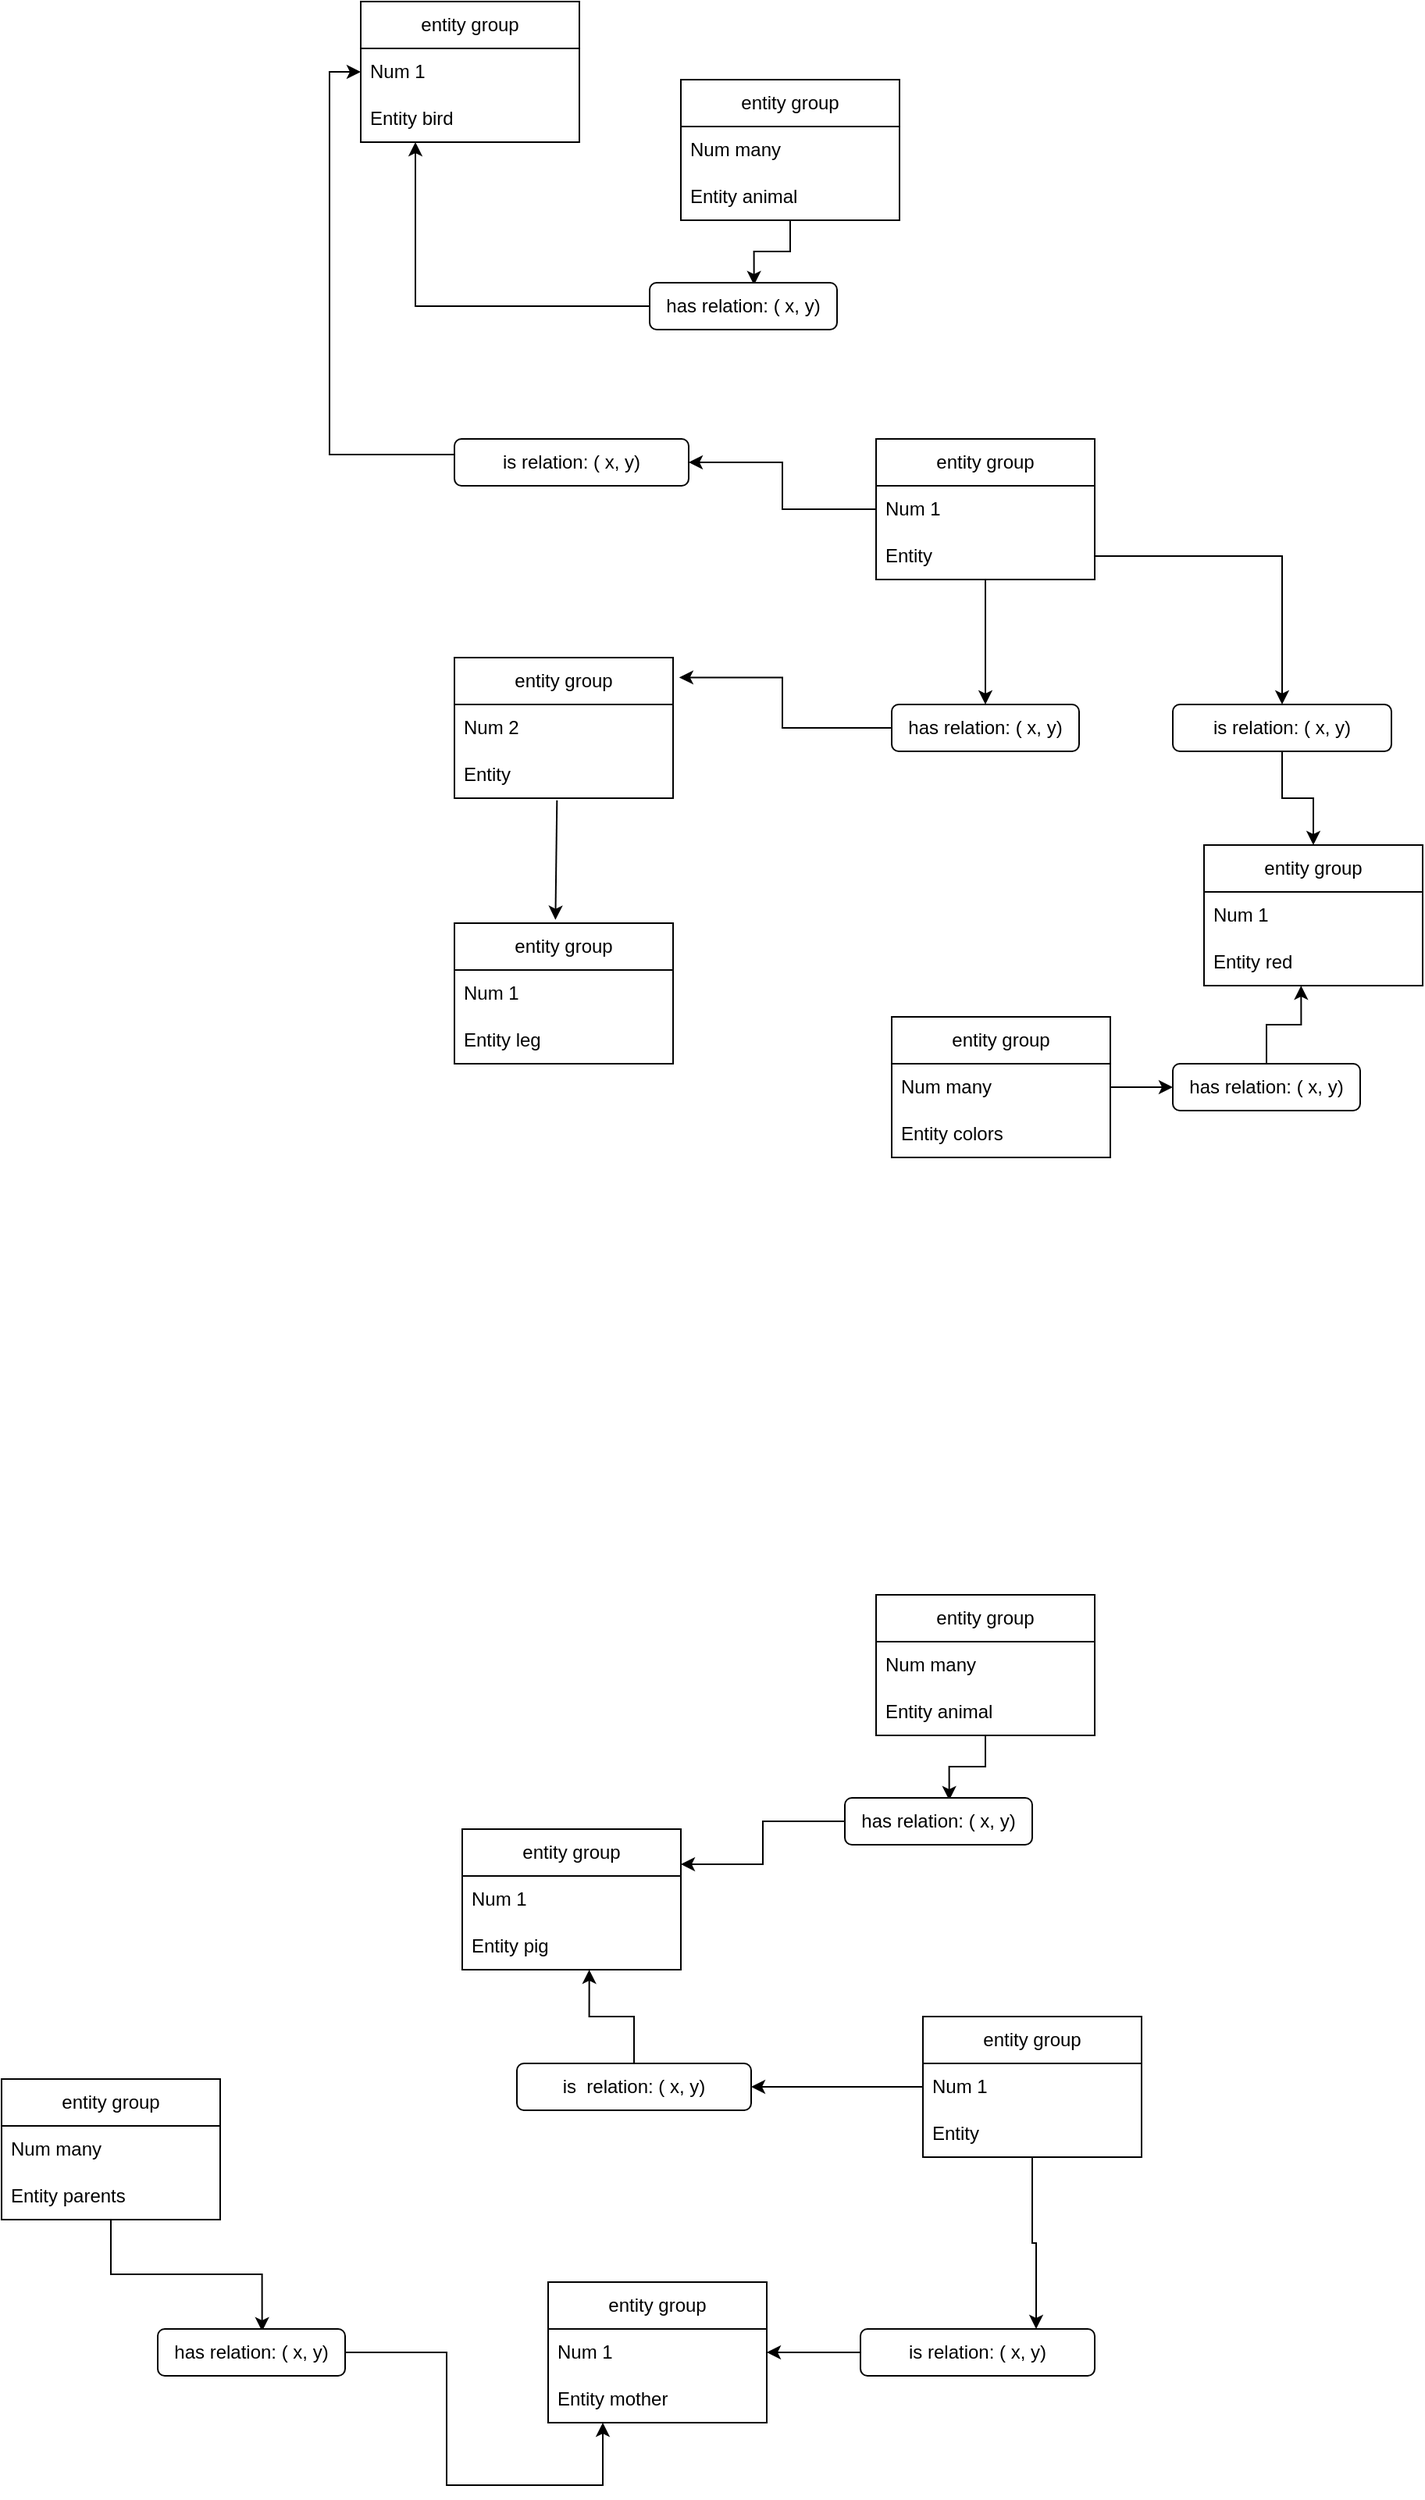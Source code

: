 <mxfile version="21.3.2" type="github">
  <diagram name="Page-1" id="7awIyLr8ezroUhJiLSer">
    <mxGraphModel dx="2216" dy="1849" grid="1" gridSize="10" guides="1" tooltips="1" connect="1" arrows="1" fold="1" page="1" pageScale="1" pageWidth="850" pageHeight="1100" math="0" shadow="0">
      <root>
        <mxCell id="0" />
        <mxCell id="1" parent="0" />
        <mxCell id="OcjrWYfleJWqJ5dzFmSE-3" value="entity group" style="swimlane;fontStyle=0;childLayout=stackLayout;horizontal=1;startSize=30;horizontalStack=0;resizeParent=1;resizeParentMax=0;resizeLast=0;collapsible=1;marginBottom=0;whiteSpace=wrap;html=1;" vertex="1" parent="1">
          <mxGeometry x="100" y="250" width="140" height="90" as="geometry" />
        </mxCell>
        <mxCell id="OcjrWYfleJWqJ5dzFmSE-4" value="Num 2" style="text;strokeColor=none;fillColor=none;align=left;verticalAlign=middle;spacingLeft=4;spacingRight=4;overflow=hidden;points=[[0,0.5],[1,0.5]];portConstraint=eastwest;rotatable=0;whiteSpace=wrap;html=1;" vertex="1" parent="OcjrWYfleJWqJ5dzFmSE-3">
          <mxGeometry y="30" width="140" height="30" as="geometry" />
        </mxCell>
        <mxCell id="OcjrWYfleJWqJ5dzFmSE-5" value="Entity" style="text;strokeColor=none;fillColor=none;align=left;verticalAlign=middle;spacingLeft=4;spacingRight=4;overflow=hidden;points=[[0,0.5],[1,0.5]];portConstraint=eastwest;rotatable=0;whiteSpace=wrap;html=1;" vertex="1" parent="OcjrWYfleJWqJ5dzFmSE-3">
          <mxGeometry y="60" width="140" height="30" as="geometry" />
        </mxCell>
        <mxCell id="OcjrWYfleJWqJ5dzFmSE-7" value="entity group" style="swimlane;fontStyle=0;childLayout=stackLayout;horizontal=1;startSize=30;horizontalStack=0;resizeParent=1;resizeParentMax=0;resizeLast=0;collapsible=1;marginBottom=0;whiteSpace=wrap;html=1;" vertex="1" parent="1">
          <mxGeometry x="100" y="420" width="140" height="90" as="geometry" />
        </mxCell>
        <mxCell id="OcjrWYfleJWqJ5dzFmSE-8" value="Num 1" style="text;strokeColor=none;fillColor=none;align=left;verticalAlign=middle;spacingLeft=4;spacingRight=4;overflow=hidden;points=[[0,0.5],[1,0.5]];portConstraint=eastwest;rotatable=0;whiteSpace=wrap;html=1;" vertex="1" parent="OcjrWYfleJWqJ5dzFmSE-7">
          <mxGeometry y="30" width="140" height="30" as="geometry" />
        </mxCell>
        <mxCell id="OcjrWYfleJWqJ5dzFmSE-9" value="Entity leg" style="text;strokeColor=none;fillColor=none;align=left;verticalAlign=middle;spacingLeft=4;spacingRight=4;overflow=hidden;points=[[0,0.5],[1,0.5]];portConstraint=eastwest;rotatable=0;whiteSpace=wrap;html=1;" vertex="1" parent="OcjrWYfleJWqJ5dzFmSE-7">
          <mxGeometry y="60" width="140" height="30" as="geometry" />
        </mxCell>
        <mxCell id="OcjrWYfleJWqJ5dzFmSE-11" value="" style="endArrow=classic;html=1;rounded=0;exitX=0.469;exitY=1.045;exitDx=0;exitDy=0;exitPerimeter=0;entryX=0.462;entryY=-0.024;entryDx=0;entryDy=0;entryPerimeter=0;" edge="1" parent="1" source="OcjrWYfleJWqJ5dzFmSE-5" target="OcjrWYfleJWqJ5dzFmSE-7">
          <mxGeometry width="50" height="50" relative="1" as="geometry">
            <mxPoint x="230" y="380" as="sourcePoint" />
            <mxPoint x="280" y="330" as="targetPoint" />
          </mxGeometry>
        </mxCell>
        <mxCell id="OcjrWYfleJWqJ5dzFmSE-17" style="edgeStyle=orthogonalEdgeStyle;rounded=0;orthogonalLoop=1;jettySize=auto;html=1;entryX=0.5;entryY=0;entryDx=0;entryDy=0;" edge="1" parent="1" source="OcjrWYfleJWqJ5dzFmSE-12" target="OcjrWYfleJWqJ5dzFmSE-15">
          <mxGeometry relative="1" as="geometry" />
        </mxCell>
        <mxCell id="OcjrWYfleJWqJ5dzFmSE-57" style="edgeStyle=orthogonalEdgeStyle;rounded=0;orthogonalLoop=1;jettySize=auto;html=1;entryX=1;entryY=0.5;entryDx=0;entryDy=0;" edge="1" parent="1" source="OcjrWYfleJWqJ5dzFmSE-12" target="OcjrWYfleJWqJ5dzFmSE-46">
          <mxGeometry relative="1" as="geometry" />
        </mxCell>
        <mxCell id="OcjrWYfleJWqJ5dzFmSE-12" value="entity group" style="swimlane;fontStyle=0;childLayout=stackLayout;horizontal=1;startSize=30;horizontalStack=0;resizeParent=1;resizeParentMax=0;resizeLast=0;collapsible=1;marginBottom=0;whiteSpace=wrap;html=1;" vertex="1" parent="1">
          <mxGeometry x="370" y="110" width="140" height="90" as="geometry" />
        </mxCell>
        <mxCell id="OcjrWYfleJWqJ5dzFmSE-13" value="Num 1" style="text;strokeColor=none;fillColor=none;align=left;verticalAlign=middle;spacingLeft=4;spacingRight=4;overflow=hidden;points=[[0,0.5],[1,0.5]];portConstraint=eastwest;rotatable=0;whiteSpace=wrap;html=1;" vertex="1" parent="OcjrWYfleJWqJ5dzFmSE-12">
          <mxGeometry y="30" width="140" height="30" as="geometry" />
        </mxCell>
        <mxCell id="OcjrWYfleJWqJ5dzFmSE-14" value="Entity" style="text;strokeColor=none;fillColor=none;align=left;verticalAlign=middle;spacingLeft=4;spacingRight=4;overflow=hidden;points=[[0,0.5],[1,0.5]];portConstraint=eastwest;rotatable=0;whiteSpace=wrap;html=1;" vertex="1" parent="OcjrWYfleJWqJ5dzFmSE-12">
          <mxGeometry y="60" width="140" height="30" as="geometry" />
        </mxCell>
        <mxCell id="OcjrWYfleJWqJ5dzFmSE-16" style="edgeStyle=orthogonalEdgeStyle;rounded=0;orthogonalLoop=1;jettySize=auto;html=1;entryX=1.028;entryY=0.141;entryDx=0;entryDy=0;entryPerimeter=0;" edge="1" parent="1" source="OcjrWYfleJWqJ5dzFmSE-15" target="OcjrWYfleJWqJ5dzFmSE-3">
          <mxGeometry relative="1" as="geometry" />
        </mxCell>
        <mxCell id="OcjrWYfleJWqJ5dzFmSE-15" value="has relation: ( x, y)" style="rounded=1;whiteSpace=wrap;html=1;" vertex="1" parent="1">
          <mxGeometry x="380" y="280" width="120" height="30" as="geometry" />
        </mxCell>
        <mxCell id="OcjrWYfleJWqJ5dzFmSE-27" style="edgeStyle=orthogonalEdgeStyle;rounded=0;orthogonalLoop=1;jettySize=auto;html=1;entryX=0.5;entryY=0;entryDx=0;entryDy=0;" edge="1" parent="1" source="OcjrWYfleJWqJ5dzFmSE-19" target="OcjrWYfleJWqJ5dzFmSE-20">
          <mxGeometry relative="1" as="geometry" />
        </mxCell>
        <mxCell id="OcjrWYfleJWqJ5dzFmSE-19" value="is relation: ( x, y)" style="rounded=1;whiteSpace=wrap;html=1;" vertex="1" parent="1">
          <mxGeometry x="560" y="280" width="140" height="30" as="geometry" />
        </mxCell>
        <mxCell id="OcjrWYfleJWqJ5dzFmSE-20" value="entity group" style="swimlane;fontStyle=0;childLayout=stackLayout;horizontal=1;startSize=30;horizontalStack=0;resizeParent=1;resizeParentMax=0;resizeLast=0;collapsible=1;marginBottom=0;whiteSpace=wrap;html=1;" vertex="1" parent="1">
          <mxGeometry x="580" y="370" width="140" height="90" as="geometry" />
        </mxCell>
        <mxCell id="OcjrWYfleJWqJ5dzFmSE-21" value="Num 1" style="text;strokeColor=none;fillColor=none;align=left;verticalAlign=middle;spacingLeft=4;spacingRight=4;overflow=hidden;points=[[0,0.5],[1,0.5]];portConstraint=eastwest;rotatable=0;whiteSpace=wrap;html=1;" vertex="1" parent="OcjrWYfleJWqJ5dzFmSE-20">
          <mxGeometry y="30" width="140" height="30" as="geometry" />
        </mxCell>
        <mxCell id="OcjrWYfleJWqJ5dzFmSE-22" value="Entity red" style="text;strokeColor=none;fillColor=none;align=left;verticalAlign=middle;spacingLeft=4;spacingRight=4;overflow=hidden;points=[[0,0.5],[1,0.5]];portConstraint=eastwest;rotatable=0;whiteSpace=wrap;html=1;" vertex="1" parent="OcjrWYfleJWqJ5dzFmSE-20">
          <mxGeometry y="60" width="140" height="30" as="geometry" />
        </mxCell>
        <mxCell id="OcjrWYfleJWqJ5dzFmSE-23" value="entity group" style="swimlane;fontStyle=0;childLayout=stackLayout;horizontal=1;startSize=30;horizontalStack=0;resizeParent=1;resizeParentMax=0;resizeLast=0;collapsible=1;marginBottom=0;whiteSpace=wrap;html=1;" vertex="1" parent="1">
          <mxGeometry x="380" y="480" width="140" height="90" as="geometry" />
        </mxCell>
        <mxCell id="OcjrWYfleJWqJ5dzFmSE-24" value="Num many" style="text;strokeColor=none;fillColor=none;align=left;verticalAlign=middle;spacingLeft=4;spacingRight=4;overflow=hidden;points=[[0,0.5],[1,0.5]];portConstraint=eastwest;rotatable=0;whiteSpace=wrap;html=1;" vertex="1" parent="OcjrWYfleJWqJ5dzFmSE-23">
          <mxGeometry y="30" width="140" height="30" as="geometry" />
        </mxCell>
        <mxCell id="OcjrWYfleJWqJ5dzFmSE-25" value="Entity colors" style="text;strokeColor=none;fillColor=none;align=left;verticalAlign=middle;spacingLeft=4;spacingRight=4;overflow=hidden;points=[[0,0.5],[1,0.5]];portConstraint=eastwest;rotatable=0;whiteSpace=wrap;html=1;" vertex="1" parent="OcjrWYfleJWqJ5dzFmSE-23">
          <mxGeometry y="60" width="140" height="30" as="geometry" />
        </mxCell>
        <mxCell id="OcjrWYfleJWqJ5dzFmSE-26" style="edgeStyle=orthogonalEdgeStyle;rounded=0;orthogonalLoop=1;jettySize=auto;html=1;" edge="1" parent="1" source="OcjrWYfleJWqJ5dzFmSE-14" target="OcjrWYfleJWqJ5dzFmSE-19">
          <mxGeometry relative="1" as="geometry" />
        </mxCell>
        <mxCell id="OcjrWYfleJWqJ5dzFmSE-29" style="edgeStyle=orthogonalEdgeStyle;rounded=0;orthogonalLoop=1;jettySize=auto;html=1;entryX=0.444;entryY=1.001;entryDx=0;entryDy=0;entryPerimeter=0;" edge="1" parent="1" source="OcjrWYfleJWqJ5dzFmSE-28" target="OcjrWYfleJWqJ5dzFmSE-22">
          <mxGeometry relative="1" as="geometry" />
        </mxCell>
        <mxCell id="OcjrWYfleJWqJ5dzFmSE-28" value="has relation: ( x, y)" style="rounded=1;whiteSpace=wrap;html=1;" vertex="1" parent="1">
          <mxGeometry x="560" y="510" width="120" height="30" as="geometry" />
        </mxCell>
        <mxCell id="OcjrWYfleJWqJ5dzFmSE-30" style="edgeStyle=orthogonalEdgeStyle;rounded=0;orthogonalLoop=1;jettySize=auto;html=1;entryX=0;entryY=0.5;entryDx=0;entryDy=0;" edge="1" parent="1" source="OcjrWYfleJWqJ5dzFmSE-24" target="OcjrWYfleJWqJ5dzFmSE-28">
          <mxGeometry relative="1" as="geometry" />
        </mxCell>
        <mxCell id="OcjrWYfleJWqJ5dzFmSE-31" value="entity group" style="swimlane;fontStyle=0;childLayout=stackLayout;horizontal=1;startSize=30;horizontalStack=0;resizeParent=1;resizeParentMax=0;resizeLast=0;collapsible=1;marginBottom=0;whiteSpace=wrap;html=1;" vertex="1" parent="1">
          <mxGeometry x="105" y="1000" width="140" height="90" as="geometry" />
        </mxCell>
        <mxCell id="OcjrWYfleJWqJ5dzFmSE-32" value="Num 1" style="text;strokeColor=none;fillColor=none;align=left;verticalAlign=middle;spacingLeft=4;spacingRight=4;overflow=hidden;points=[[0,0.5],[1,0.5]];portConstraint=eastwest;rotatable=0;whiteSpace=wrap;html=1;" vertex="1" parent="OcjrWYfleJWqJ5dzFmSE-31">
          <mxGeometry y="30" width="140" height="30" as="geometry" />
        </mxCell>
        <mxCell id="OcjrWYfleJWqJ5dzFmSE-33" value="Entity pig" style="text;strokeColor=none;fillColor=none;align=left;verticalAlign=middle;spacingLeft=4;spacingRight=4;overflow=hidden;points=[[0,0.5],[1,0.5]];portConstraint=eastwest;rotatable=0;whiteSpace=wrap;html=1;" vertex="1" parent="OcjrWYfleJWqJ5dzFmSE-31">
          <mxGeometry y="60" width="140" height="30" as="geometry" />
        </mxCell>
        <mxCell id="OcjrWYfleJWqJ5dzFmSE-73" style="edgeStyle=orthogonalEdgeStyle;rounded=0;orthogonalLoop=1;jettySize=auto;html=1;entryX=0.581;entryY=1.002;entryDx=0;entryDy=0;entryPerimeter=0;" edge="1" parent="1" source="OcjrWYfleJWqJ5dzFmSE-34" target="OcjrWYfleJWqJ5dzFmSE-33">
          <mxGeometry relative="1" as="geometry" />
        </mxCell>
        <mxCell id="OcjrWYfleJWqJ5dzFmSE-34" value="is&amp;nbsp; relation: ( x, y)" style="rounded=1;whiteSpace=wrap;html=1;" vertex="1" parent="1">
          <mxGeometry x="140" y="1150" width="150" height="30" as="geometry" />
        </mxCell>
        <mxCell id="OcjrWYfleJWqJ5dzFmSE-72" style="edgeStyle=orthogonalEdgeStyle;rounded=0;orthogonalLoop=1;jettySize=auto;html=1;entryX=1;entryY=0.5;entryDx=0;entryDy=0;" edge="1" parent="1" source="OcjrWYfleJWqJ5dzFmSE-35" target="OcjrWYfleJWqJ5dzFmSE-34">
          <mxGeometry relative="1" as="geometry" />
        </mxCell>
        <mxCell id="OcjrWYfleJWqJ5dzFmSE-74" style="edgeStyle=orthogonalEdgeStyle;rounded=0;orthogonalLoop=1;jettySize=auto;html=1;entryX=0.75;entryY=0;entryDx=0;entryDy=0;" edge="1" parent="1" source="OcjrWYfleJWqJ5dzFmSE-35" target="OcjrWYfleJWqJ5dzFmSE-70">
          <mxGeometry relative="1" as="geometry" />
        </mxCell>
        <mxCell id="OcjrWYfleJWqJ5dzFmSE-35" value="entity group" style="swimlane;fontStyle=0;childLayout=stackLayout;horizontal=1;startSize=30;horizontalStack=0;resizeParent=1;resizeParentMax=0;resizeLast=0;collapsible=1;marginBottom=0;whiteSpace=wrap;html=1;" vertex="1" parent="1">
          <mxGeometry x="400" y="1120" width="140" height="90" as="geometry" />
        </mxCell>
        <mxCell id="OcjrWYfleJWqJ5dzFmSE-36" value="Num 1" style="text;strokeColor=none;fillColor=none;align=left;verticalAlign=middle;spacingLeft=4;spacingRight=4;overflow=hidden;points=[[0,0.5],[1,0.5]];portConstraint=eastwest;rotatable=0;whiteSpace=wrap;html=1;" vertex="1" parent="OcjrWYfleJWqJ5dzFmSE-35">
          <mxGeometry y="30" width="140" height="30" as="geometry" />
        </mxCell>
        <mxCell id="OcjrWYfleJWqJ5dzFmSE-37" value="Entity&amp;nbsp;" style="text;strokeColor=none;fillColor=none;align=left;verticalAlign=middle;spacingLeft=4;spacingRight=4;overflow=hidden;points=[[0,0.5],[1,0.5]];portConstraint=eastwest;rotatable=0;whiteSpace=wrap;html=1;" vertex="1" parent="OcjrWYfleJWqJ5dzFmSE-35">
          <mxGeometry y="60" width="140" height="30" as="geometry" />
        </mxCell>
        <mxCell id="OcjrWYfleJWqJ5dzFmSE-42" style="edgeStyle=orthogonalEdgeStyle;rounded=0;orthogonalLoop=1;jettySize=auto;html=1;entryX=0.557;entryY=0.049;entryDx=0;entryDy=0;entryPerimeter=0;" edge="1" parent="1" source="OcjrWYfleJWqJ5dzFmSE-38" target="OcjrWYfleJWqJ5dzFmSE-41">
          <mxGeometry relative="1" as="geometry" />
        </mxCell>
        <mxCell id="OcjrWYfleJWqJ5dzFmSE-38" value="entity group" style="swimlane;fontStyle=0;childLayout=stackLayout;horizontal=1;startSize=30;horizontalStack=0;resizeParent=1;resizeParentMax=0;resizeLast=0;collapsible=1;marginBottom=0;whiteSpace=wrap;html=1;" vertex="1" parent="1">
          <mxGeometry x="370" y="850" width="140" height="90" as="geometry" />
        </mxCell>
        <mxCell id="OcjrWYfleJWqJ5dzFmSE-39" value="Num many" style="text;strokeColor=none;fillColor=none;align=left;verticalAlign=middle;spacingLeft=4;spacingRight=4;overflow=hidden;points=[[0,0.5],[1,0.5]];portConstraint=eastwest;rotatable=0;whiteSpace=wrap;html=1;" vertex="1" parent="OcjrWYfleJWqJ5dzFmSE-38">
          <mxGeometry y="30" width="140" height="30" as="geometry" />
        </mxCell>
        <mxCell id="OcjrWYfleJWqJ5dzFmSE-40" value="Entity animal" style="text;strokeColor=none;fillColor=none;align=left;verticalAlign=middle;spacingLeft=4;spacingRight=4;overflow=hidden;points=[[0,0.5],[1,0.5]];portConstraint=eastwest;rotatable=0;whiteSpace=wrap;html=1;" vertex="1" parent="OcjrWYfleJWqJ5dzFmSE-38">
          <mxGeometry y="60" width="140" height="30" as="geometry" />
        </mxCell>
        <mxCell id="OcjrWYfleJWqJ5dzFmSE-71" style="edgeStyle=orthogonalEdgeStyle;rounded=0;orthogonalLoop=1;jettySize=auto;html=1;entryX=1;entryY=0.25;entryDx=0;entryDy=0;" edge="1" parent="1" source="OcjrWYfleJWqJ5dzFmSE-41" target="OcjrWYfleJWqJ5dzFmSE-31">
          <mxGeometry relative="1" as="geometry" />
        </mxCell>
        <mxCell id="OcjrWYfleJWqJ5dzFmSE-41" value="has relation: ( x, y)" style="rounded=1;whiteSpace=wrap;html=1;" vertex="1" parent="1">
          <mxGeometry x="350" y="980" width="120" height="30" as="geometry" />
        </mxCell>
        <mxCell id="OcjrWYfleJWqJ5dzFmSE-56" style="edgeStyle=orthogonalEdgeStyle;rounded=0;orthogonalLoop=1;jettySize=auto;html=1;entryX=0;entryY=0.5;entryDx=0;entryDy=0;" edge="1" parent="1" source="OcjrWYfleJWqJ5dzFmSE-46" target="OcjrWYfleJWqJ5dzFmSE-48">
          <mxGeometry relative="1" as="geometry">
            <mxPoint x="-60" y="-120" as="targetPoint" />
            <Array as="points">
              <mxPoint x="20" y="120" />
              <mxPoint x="20" y="-125" />
            </Array>
          </mxGeometry>
        </mxCell>
        <mxCell id="OcjrWYfleJWqJ5dzFmSE-46" value="is relation: ( x, y)" style="rounded=1;whiteSpace=wrap;html=1;" vertex="1" parent="1">
          <mxGeometry x="100" y="110" width="150" height="30" as="geometry" />
        </mxCell>
        <mxCell id="OcjrWYfleJWqJ5dzFmSE-47" value="entity group" style="swimlane;fontStyle=0;childLayout=stackLayout;horizontal=1;startSize=30;horizontalStack=0;resizeParent=1;resizeParentMax=0;resizeLast=0;collapsible=1;marginBottom=0;whiteSpace=wrap;html=1;" vertex="1" parent="1">
          <mxGeometry x="40" y="-170" width="140" height="90" as="geometry" />
        </mxCell>
        <mxCell id="OcjrWYfleJWqJ5dzFmSE-48" value="Num 1" style="text;strokeColor=none;fillColor=none;align=left;verticalAlign=middle;spacingLeft=4;spacingRight=4;overflow=hidden;points=[[0,0.5],[1,0.5]];portConstraint=eastwest;rotatable=0;whiteSpace=wrap;html=1;" vertex="1" parent="OcjrWYfleJWqJ5dzFmSE-47">
          <mxGeometry y="30" width="140" height="30" as="geometry" />
        </mxCell>
        <mxCell id="OcjrWYfleJWqJ5dzFmSE-49" value="Entity bird" style="text;strokeColor=none;fillColor=none;align=left;verticalAlign=middle;spacingLeft=4;spacingRight=4;overflow=hidden;points=[[0,0.5],[1,0.5]];portConstraint=eastwest;rotatable=0;whiteSpace=wrap;html=1;" vertex="1" parent="OcjrWYfleJWqJ5dzFmSE-47">
          <mxGeometry y="60" width="140" height="30" as="geometry" />
        </mxCell>
        <mxCell id="OcjrWYfleJWqJ5dzFmSE-50" style="edgeStyle=orthogonalEdgeStyle;rounded=0;orthogonalLoop=1;jettySize=auto;html=1;entryX=0.557;entryY=0.049;entryDx=0;entryDy=0;entryPerimeter=0;" edge="1" parent="1" source="OcjrWYfleJWqJ5dzFmSE-51" target="OcjrWYfleJWqJ5dzFmSE-55">
          <mxGeometry relative="1" as="geometry" />
        </mxCell>
        <mxCell id="OcjrWYfleJWqJ5dzFmSE-51" value="entity group" style="swimlane;fontStyle=0;childLayout=stackLayout;horizontal=1;startSize=30;horizontalStack=0;resizeParent=1;resizeParentMax=0;resizeLast=0;collapsible=1;marginBottom=0;whiteSpace=wrap;html=1;" vertex="1" parent="1">
          <mxGeometry x="245" y="-120" width="140" height="90" as="geometry" />
        </mxCell>
        <mxCell id="OcjrWYfleJWqJ5dzFmSE-52" value="Num many" style="text;strokeColor=none;fillColor=none;align=left;verticalAlign=middle;spacingLeft=4;spacingRight=4;overflow=hidden;points=[[0,0.5],[1,0.5]];portConstraint=eastwest;rotatable=0;whiteSpace=wrap;html=1;" vertex="1" parent="OcjrWYfleJWqJ5dzFmSE-51">
          <mxGeometry y="30" width="140" height="30" as="geometry" />
        </mxCell>
        <mxCell id="OcjrWYfleJWqJ5dzFmSE-53" value="Entity animal" style="text;strokeColor=none;fillColor=none;align=left;verticalAlign=middle;spacingLeft=4;spacingRight=4;overflow=hidden;points=[[0,0.5],[1,0.5]];portConstraint=eastwest;rotatable=0;whiteSpace=wrap;html=1;" vertex="1" parent="OcjrWYfleJWqJ5dzFmSE-51">
          <mxGeometry y="60" width="140" height="30" as="geometry" />
        </mxCell>
        <mxCell id="OcjrWYfleJWqJ5dzFmSE-54" style="edgeStyle=orthogonalEdgeStyle;rounded=0;orthogonalLoop=1;jettySize=auto;html=1;entryX=0.25;entryY=1;entryDx=0;entryDy=0;" edge="1" parent="1" source="OcjrWYfleJWqJ5dzFmSE-55" target="OcjrWYfleJWqJ5dzFmSE-47">
          <mxGeometry relative="1" as="geometry" />
        </mxCell>
        <mxCell id="OcjrWYfleJWqJ5dzFmSE-55" value="has relation: ( x, y)" style="rounded=1;whiteSpace=wrap;html=1;" vertex="1" parent="1">
          <mxGeometry x="225" y="10" width="120" height="30" as="geometry" />
        </mxCell>
        <mxCell id="OcjrWYfleJWqJ5dzFmSE-61" value="entity group" style="swimlane;fontStyle=0;childLayout=stackLayout;horizontal=1;startSize=30;horizontalStack=0;resizeParent=1;resizeParentMax=0;resizeLast=0;collapsible=1;marginBottom=0;whiteSpace=wrap;html=1;" vertex="1" parent="1">
          <mxGeometry x="160" y="1290" width="140" height="90" as="geometry" />
        </mxCell>
        <mxCell id="OcjrWYfleJWqJ5dzFmSE-62" value="Num 1" style="text;strokeColor=none;fillColor=none;align=left;verticalAlign=middle;spacingLeft=4;spacingRight=4;overflow=hidden;points=[[0,0.5],[1,0.5]];portConstraint=eastwest;rotatable=0;whiteSpace=wrap;html=1;" vertex="1" parent="OcjrWYfleJWqJ5dzFmSE-61">
          <mxGeometry y="30" width="140" height="30" as="geometry" />
        </mxCell>
        <mxCell id="OcjrWYfleJWqJ5dzFmSE-63" value="Entity mother" style="text;strokeColor=none;fillColor=none;align=left;verticalAlign=middle;spacingLeft=4;spacingRight=4;overflow=hidden;points=[[0,0.5],[1,0.5]];portConstraint=eastwest;rotatable=0;whiteSpace=wrap;html=1;" vertex="1" parent="OcjrWYfleJWqJ5dzFmSE-61">
          <mxGeometry y="60" width="140" height="30" as="geometry" />
        </mxCell>
        <mxCell id="OcjrWYfleJWqJ5dzFmSE-64" style="edgeStyle=orthogonalEdgeStyle;rounded=0;orthogonalLoop=1;jettySize=auto;html=1;entryX=0.557;entryY=0.049;entryDx=0;entryDy=0;entryPerimeter=0;" edge="1" parent="1" source="OcjrWYfleJWqJ5dzFmSE-65" target="OcjrWYfleJWqJ5dzFmSE-69">
          <mxGeometry relative="1" as="geometry" />
        </mxCell>
        <mxCell id="OcjrWYfleJWqJ5dzFmSE-65" value="entity group" style="swimlane;fontStyle=0;childLayout=stackLayout;horizontal=1;startSize=30;horizontalStack=0;resizeParent=1;resizeParentMax=0;resizeLast=0;collapsible=1;marginBottom=0;whiteSpace=wrap;html=1;" vertex="1" parent="1">
          <mxGeometry x="-190" y="1160" width="140" height="90" as="geometry" />
        </mxCell>
        <mxCell id="OcjrWYfleJWqJ5dzFmSE-66" value="Num many" style="text;strokeColor=none;fillColor=none;align=left;verticalAlign=middle;spacingLeft=4;spacingRight=4;overflow=hidden;points=[[0,0.5],[1,0.5]];portConstraint=eastwest;rotatable=0;whiteSpace=wrap;html=1;" vertex="1" parent="OcjrWYfleJWqJ5dzFmSE-65">
          <mxGeometry y="30" width="140" height="30" as="geometry" />
        </mxCell>
        <mxCell id="OcjrWYfleJWqJ5dzFmSE-67" value="Entity parents" style="text;strokeColor=none;fillColor=none;align=left;verticalAlign=middle;spacingLeft=4;spacingRight=4;overflow=hidden;points=[[0,0.5],[1,0.5]];portConstraint=eastwest;rotatable=0;whiteSpace=wrap;html=1;" vertex="1" parent="OcjrWYfleJWqJ5dzFmSE-65">
          <mxGeometry y="60" width="140" height="30" as="geometry" />
        </mxCell>
        <mxCell id="OcjrWYfleJWqJ5dzFmSE-68" style="edgeStyle=orthogonalEdgeStyle;rounded=0;orthogonalLoop=1;jettySize=auto;html=1;entryX=0.25;entryY=1;entryDx=0;entryDy=0;" edge="1" parent="1" source="OcjrWYfleJWqJ5dzFmSE-69" target="OcjrWYfleJWqJ5dzFmSE-61">
          <mxGeometry relative="1" as="geometry">
            <Array as="points">
              <mxPoint x="95" y="1335" />
              <mxPoint x="95" y="1420" />
              <mxPoint x="195" y="1420" />
            </Array>
          </mxGeometry>
        </mxCell>
        <mxCell id="OcjrWYfleJWqJ5dzFmSE-69" value="has relation: ( x, y)" style="rounded=1;whiteSpace=wrap;html=1;" vertex="1" parent="1">
          <mxGeometry x="-90" y="1320" width="120" height="30" as="geometry" />
        </mxCell>
        <mxCell id="OcjrWYfleJWqJ5dzFmSE-76" style="edgeStyle=orthogonalEdgeStyle;rounded=0;orthogonalLoop=1;jettySize=auto;html=1;entryX=1;entryY=0.5;entryDx=0;entryDy=0;" edge="1" parent="1" source="OcjrWYfleJWqJ5dzFmSE-70" target="OcjrWYfleJWqJ5dzFmSE-62">
          <mxGeometry relative="1" as="geometry" />
        </mxCell>
        <mxCell id="OcjrWYfleJWqJ5dzFmSE-70" value="is relation: ( x, y)" style="rounded=1;whiteSpace=wrap;html=1;" vertex="1" parent="1">
          <mxGeometry x="360" y="1320" width="150" height="30" as="geometry" />
        </mxCell>
      </root>
    </mxGraphModel>
  </diagram>
</mxfile>
